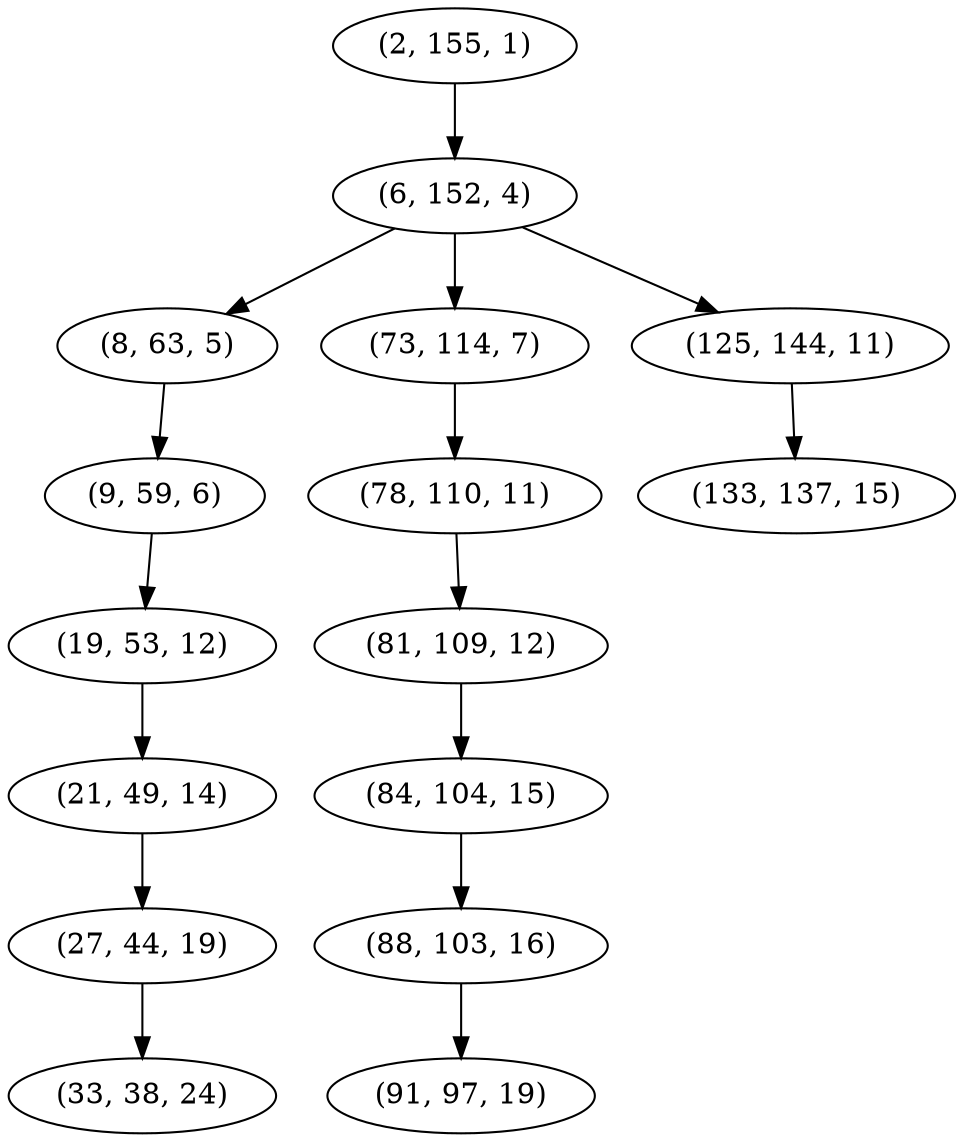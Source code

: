 digraph tree {
    "(2, 155, 1)";
    "(6, 152, 4)";
    "(8, 63, 5)";
    "(9, 59, 6)";
    "(19, 53, 12)";
    "(21, 49, 14)";
    "(27, 44, 19)";
    "(33, 38, 24)";
    "(73, 114, 7)";
    "(78, 110, 11)";
    "(81, 109, 12)";
    "(84, 104, 15)";
    "(88, 103, 16)";
    "(91, 97, 19)";
    "(125, 144, 11)";
    "(133, 137, 15)";
    "(2, 155, 1)" -> "(6, 152, 4)";
    "(6, 152, 4)" -> "(8, 63, 5)";
    "(6, 152, 4)" -> "(73, 114, 7)";
    "(6, 152, 4)" -> "(125, 144, 11)";
    "(8, 63, 5)" -> "(9, 59, 6)";
    "(9, 59, 6)" -> "(19, 53, 12)";
    "(19, 53, 12)" -> "(21, 49, 14)";
    "(21, 49, 14)" -> "(27, 44, 19)";
    "(27, 44, 19)" -> "(33, 38, 24)";
    "(73, 114, 7)" -> "(78, 110, 11)";
    "(78, 110, 11)" -> "(81, 109, 12)";
    "(81, 109, 12)" -> "(84, 104, 15)";
    "(84, 104, 15)" -> "(88, 103, 16)";
    "(88, 103, 16)" -> "(91, 97, 19)";
    "(125, 144, 11)" -> "(133, 137, 15)";
}
